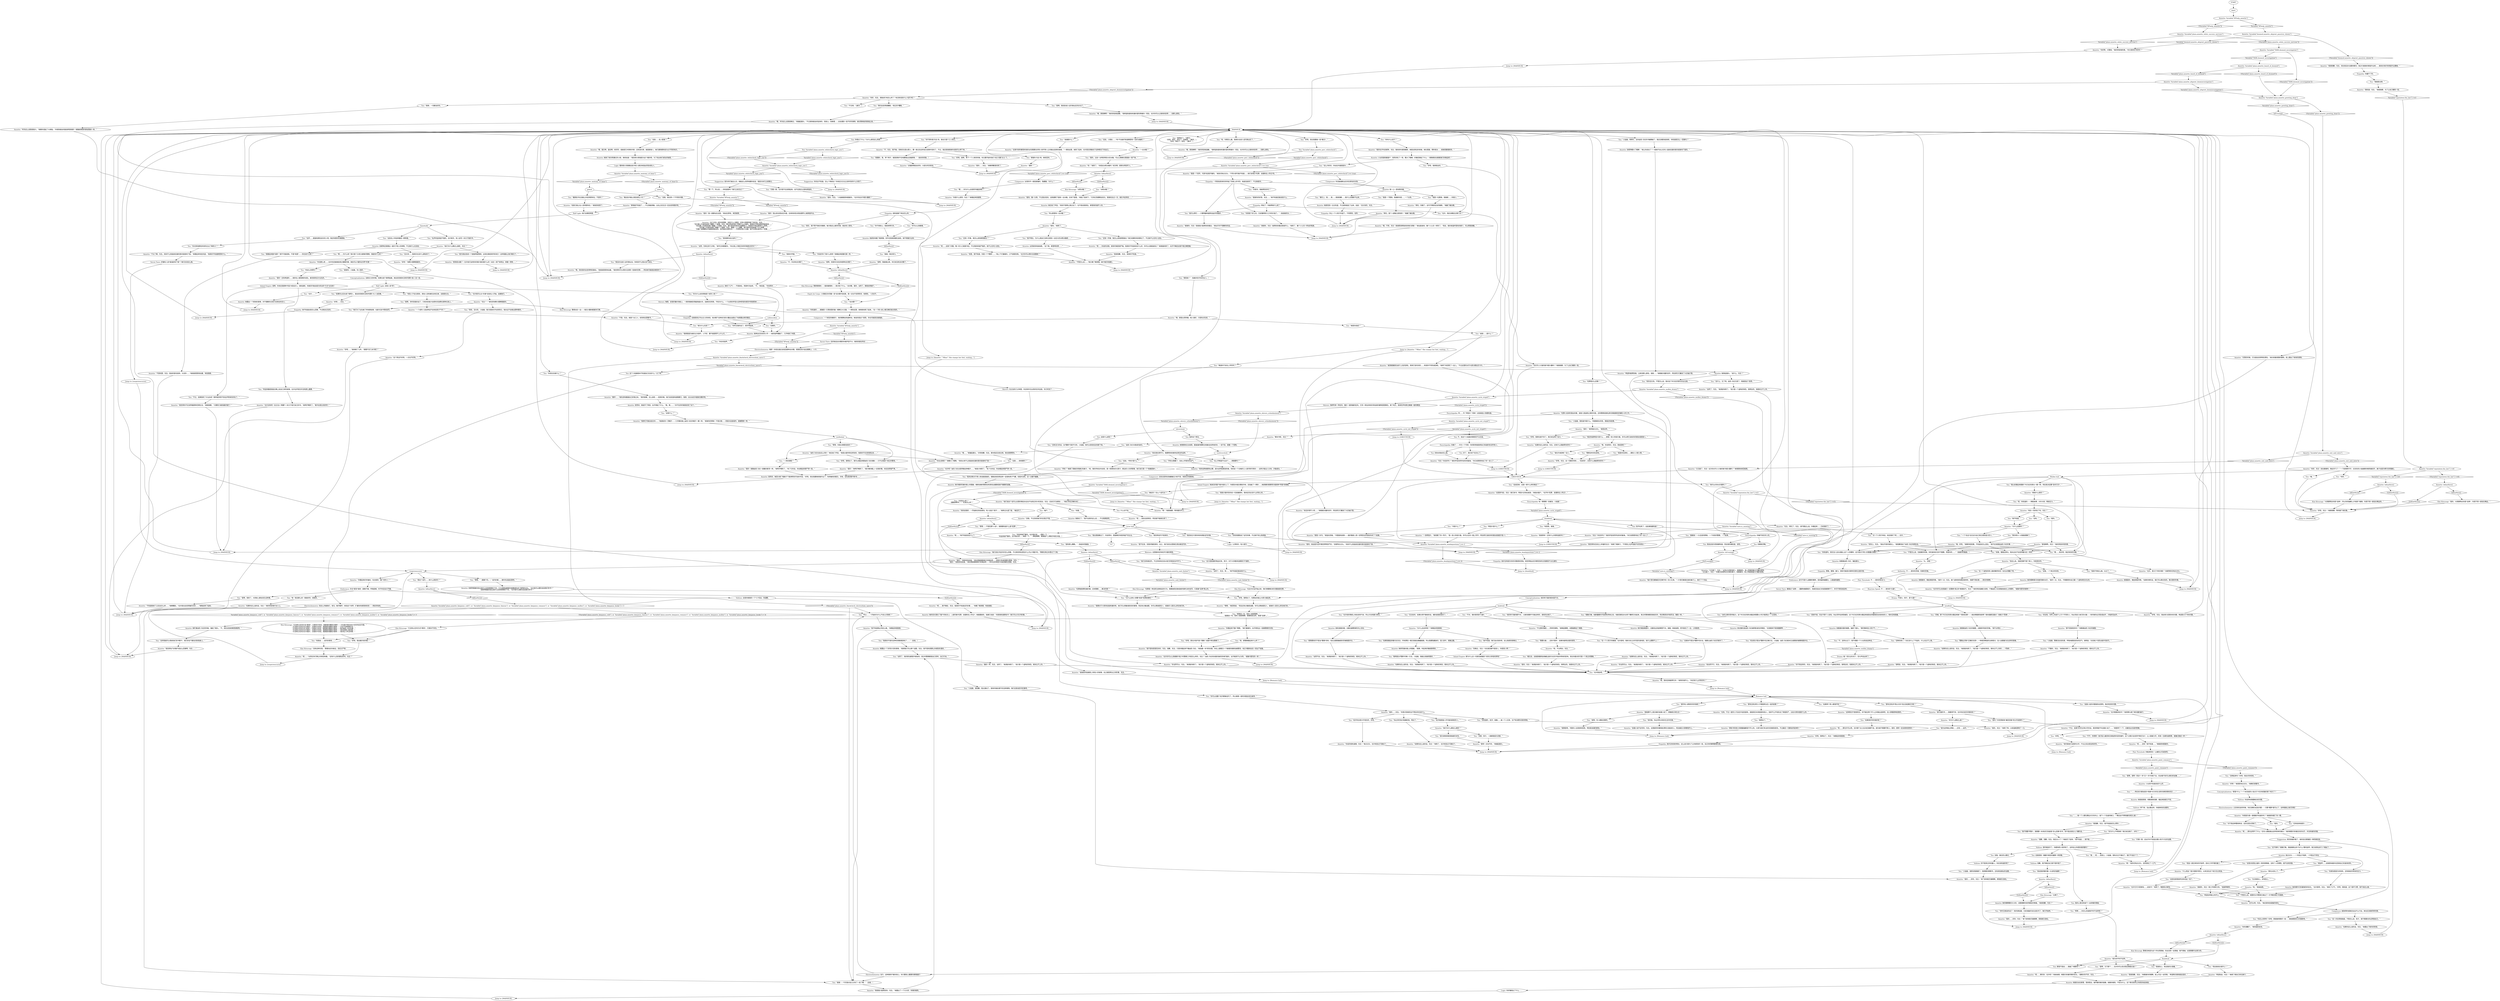# PLAZA / ANNETTE
# Daughter of the book shop clerk is standing outside with a small book stand in order to make the shop more inviting. You chat her up.
# ==================================================
digraph G {
	  0 [label="START"];
	  1 [label="input"];
	  2 [label="Annette: “我很抱歉，先生，我真的不知道。”"];
	  3 [label="Kim Kitsuragi: “冰熊冰箱？”"];
	  4 [label="You: “你为什么不帮我呢？我已经没救了，对吗？”"];
	  5 [label="Annette: “犯罪小说讲的是凶杀案，或者入室盗窃之类的内容。还有警察或者私家侦探破案和抓捕犯人的工作。”"];
	  6 [label="Annette: “妈妈说很好。一开始她也有些害怕，有人说这个房子……”她转过头望了望。“被诅咒了。”"];
	  7 [label="You: “被诅咒？怎么个诅咒法？”"];
	  8 [label="You: “破产。”"];
	  9 [label="Jump to: [MAINHUB]"];
	  10 [label="You: “这些……名人是谁？”"];
	  11 [label="You: “这些名人听起来像是一群笨蛋。”"];
	  12 [label="You: “我是一个警探。我推断你是……一个女孩。”"];
	  13 [label="Annette: “不是哈里，先生。我说的是毛很多。头发多……”她摇摇晃晃地站着，有些困惑。"];
	  14 [label="Endurance: 这可不是什么健康的模样。肌肉越来越健壮，心脏越来越弱。"];
	  15 [label="Conceptualization: 他的样子画的根本就不对。"];
	  16 [label="Annette: 她检查着封面，试着估量警探的内心活动。"];
	  17 [label="Annette: “如果你这么说的话，先生。”她调皮地笑了。“他只是一个虚构的角色，根本比不上你。”"];
	  18 [label="Annette: “当然。你来过好几次呢。”她专注地看着你。“你比我上次看见你的时候绝对好多了！”"];
	  19 [label="Annette: 她看着你，眼底满是同情。“如果你想的话，我们可以聊点别的。聊点更好的事。”"];
	  20 [label="Annette: “我觉得名气好像不是这么回事啊，先生……”"];
	  21 [label="You: 别开玩笑了，这些事我都知道！"];
	  22 [label="You: “那这个诅咒……有什么表现吗？”"];
	  23 [label="Annette: “呃……我不确定，先生。我真的不知道诅咒的事……”她看了看周围，有些困惑。"];
	  24 [label="You: “嗯嗯。”（摸摸下巴。）“诅咒的事……暂时先说道这里吧。”"];
	  25 [label="Kim Kitsuragi: “在这次对话开始之前，我们想要解决的问题就是犯罪。”"];
	  26 [label="Drama: 不是头，孩子，是*头脑*！"];
	  27 [label="You: “坚韧不拔。完全不顾个人安危。你必须学会承受痛苦。这个叫马伦的家伙看起来就是会哭着跑回去找妈妈的人。根本没有胆量。”"];
	  28 [label="nohub"];
	  29 [label="Annette: “又见面了，先生！这次你对令人兴奋的新书感兴趣吗？”她慢慢地来回摇晃。"];
	  30 [label="You: 别告诉我该怎么做。"];
	  31 [label="Jump to: [GREETHUB]"];
	  32 [label="Annette: “哦，那很棒啊！”她的笑容很温暖。“我希望前面有刺激的冒险等着你！而且，也许你可以让我妈妈变得……没那么害怕。”"];
	  33 [label="Annette: “天黑的时候，灯光就会变得特别漂亮。”她扫视着周围的建筑，脸上露出了愉快的表情。"];
	  34 [label="Inland Empire: 那为什么这一切感觉就像是个悲伤又奇怪的梦境？"];
	  35 [label="You: “你妈妈跟我说了诅咒的事，不过她不肯让我调查。”"];
	  36 [label="Annette: “呃……”她不知道该说什么了。"];
	  37 [label="Annette: Variable[\"XP.help_annette\"]"];
	  38 [label="Variable[\"XP.help_annette\"]", shape=diamond];
	  39 [label="!(Variable[\"XP.help_annette\"])", shape=diamond];
	  40 [label="Annette: “什么老鼠？我只是看书而已。从来没在这个地方见过老鼠。”"];
	  41 [label="You: “听起来像是很适合晚上给自己讲的故事。也许名声其实并没有那么重要。”"];
	  42 [label="Annette: “不，先生，我不能。克制实在是太累人。要一直记住这样说已经够辛苦的了。不过，我还是很感谢你说我可以停下来。”"];
	  43 [label="Annette: “这幅表情挺友好的，大部分时间来说。”"];
	  44 [label="Annette: “那是什么意思？”"];
	  45 [label="You: “看看我！一头丑恶的野兽，一个失败的警察。一个耻辱。”"];
	  46 [label="Annette: “一张明信片，”她观察了你一阵子。“是一张小的纸片画。你可以在另一面上写字，然后把它送给你的朋友或者是*爱人*。”"];
	  47 [label="dumbhub"];
	  48 [label="Annette: “浪漫小说不会写的，先生。这里面写的都是些漂亮又善良的人，而且最后大家都很开心。”"];
	  49 [label="Jump to: [MAINHUB]"];
	  50 [label="You: “名声……就留给那些自负的人吧。我还有更好的事要做。”"];
	  51 [label="You: “也许……？”"];
	  52 [label="Annette: 她的目光落在了窗户的标志上，上面写着*犯罪，浪漫和名人传记*。她面露喜色，指着它说道：“但是我知道那些书！我们可以讨论书的事。”"];
	  53 [label="You: “好吧。我会展示给你看！”"];
	  54 [label="Annette: “抱歉，抱歉，先生。我还太小了？”她结巴了起来。“我不知道……我不能……”"];
	  55 [label="You: “他们为了出名做了所有那些事，也就*应该*得到惩罚。”"];
	  56 [label="You: “没事的。”"];
	  57 [label="You: “你听见我的话了。把手举起来。”"];
	  58 [label="Annette: “你知道的……就像是一只黑夜里的猫！眼睛又大又圆。”一想到这里，她咯咯地笑了起来。“在一个男人脸上看见确实挺古怪的。”"];
	  59 [label="Electrochemistry: 哦耶！你现在就应该找回那种派对眼。把那些亮片贴在眼睛上，小子。"];
	  60 [label="You: “需要头脑……还有*思想*，如果你能明白我的意思。”"];
	  61 [label="Encyclopedia: 哇！喂喂喂！别着急，小姑娘！"];
	  62 [label="Annette: “嗯嗯，”她回答道，“而且还有点像是谜题。你可以猜谁是犯人，或者好人是怎么抓住他们的。”"];
	  63 [label="You: “……每一个人都在撕扯对方的内心，留下一个空虚的缺口，一颗还会不停刺痛的真空心脏！”"];
	  64 [label="You: “是啊，我老了。大家身上都会发生这种事。”"];
	  65 [label="Kim Kitsuragi: “是的，大家都明白你是*法律*。你真不用一直挂在嘴边。”"];
	  66 [label="You: 我说这些东西我都知道，而且我的确知道，该死。"];
	  67 [label="Jump to: [MAINHUB]"];
	  68 [label="Savoir Faire: 还好她说派对眼的时候声音不大，她妈妈就在附近……"];
	  69 [label="Annette: “我不是有意冒犯你的，先生。抱歉，先生。只是你看起来不像迪克·马伦。”她指着一本书的封面，你在上面看见一个魁梧的维斯珀裔警官。他正冷酷地站在一具女尸前面。"];
	  70 [label="You: 什么也不说。"];
	  71 [label="You: “好吧，现在我要做一些*推论*。”"];
	  72 [label="You: Variable[\"plaza.annette_perc_whitecheck\"]"];
	  73 [label="Variable[\"plaza.annette_perc_whitecheck\"]", shape=diamond];
	  74 [label="!(Variable[\"plaza.annette_perc_whitecheck\"])", shape=diamond];
	  75 [label="You: “有意思。谢谢。”"];
	  76 [label="Annette: “感谢你的好意，先生……”她不知道还能说些什么。"];
	  77 [label="Inland Empire: 是啊，你肯定是那种*死后*成名的人。谁知道呢，你甚至可能会因为死去的*方式*出名呢！"];
	  78 [label="Annette: “那很棒啊，先生！”她的笑容非常热情。"];
	  79 [label="Annette: “为什么会这样呢？”她看起来很困惑。"];
	  80 [label="Annette: “或者是穷姑娘爱上有钱人的故事。总之就是男女之间的事，先生。”"];
	  81 [label="Annette: “哦，那是比莉阿姨。她人很好，只是有点忧虑。”"];
	  82 [label="You: “你必须花钱才能赚到钱，明白了。”"];
	  83 [label="Annette: “好吧，我明白了，先生！”她看起来很困惑。"];
	  84 [label="Kim Kitsuragi: “它没有以任何方式*表现*。它根本不存在。”"];
	  85 [label="You: “小姑娘，请原谅我跑题了。我想跟你聊聊书，还有其他类似的话题。”"];
	  86 [label="Jump to: [MAINHUB]"];
	  87 [label="Annette: 她伸出红彤彤的小手——她的指甲磨破了，几乎啃到了肉里。"];
	  88 [label="Suggestion: 其实她被折服了，她的反应更像是一种防御反射。"];
	  89 [label="Annette: “是啊，但是你已经没有那种派对眼了。”"];
	  90 [label="You: “还不够吗？我敢打赌，我能推断出你*为什么*要咬指甲。我已经想出好几个理由了。”"];
	  91 [label="Annette: 她点点头——一半是出于挑衅，一半是出于热忱。"];
	  92 [label="Annette: “是的，先生。”小姑娘疑惑地看着你。“也许你会对书感兴趣呢？”"];
	  93 [label="Annette: 她露出一个非常关切的表情。“我想我们可以换个话题，先生。我不是有意要让你感到失落的。”"];
	  94 [label="Annette: “是啊，我能看出来。你已经没有派对眼了。”"];
	  95 [label="You: “我可以帮忙——只要残暴地废除自由市场就好。”"];
	  96 [label="You: “灵活性。世界上有成千上万个不同的人，你必须进入他们的大脑——有时候你必须变成凶手，才能抓住凶手。”"];
	  97 [label="Annette: “别这么说。他甚至都不是个真人。你是真实的。”"];
	  98 [label="Annette: IsKimHere()"];
	  99 [label="IsKimHere()", shape=diamond];
	  100 [label="!(IsKimHere())", shape=diamond];
	  101 [label="You: “我喜欢玩游戏……跟别人斗智斗勇。”"];
	  102 [label="You: “好吧，我明白了。我可以看起来跟迪克·马伦很像——只不过我是个真正的警官。”"];
	  103 [label="Jump to: [MAINHUB]"];
	  104 [label="Annette: Variable[\"plaza.annette_heard_of_doomed\"]"];
	  105 [label="Variable[\"plaza.annette_heard_of_doomed\"]", shape=diamond];
	  106 [label="!(Variable[\"plaza.annette_heard_of_doomed\"])", shape=diamond];
	  107 [label="Annette: “这是家书店，先生！我们卖书、明信片还有些桌游。”她指向窗户。“名字叫*犯罪、浪漫和名人传记*。”"];
	  108 [label="Annette: “我的名字叫安妮特，先生。我妈妈叫普莱桑斯，她是这家店的老板。她在里面，照料柜台……或者是整理库存。”"];
	  109 [label="You: “那有没有讲穷小子跟富家女在一起的故事？”"];
	  110 [label="You: “难道你不该去上学的吗？”"];
	  111 [label="Annette: “是的……先生。”你意识到她完全不明白你在说什么。"];
	  112 [label="You: “看那些书也没能让你变得更有名，不是吗？”"];
	  113 [label="Jump to: [Annette: \"\"Mhm!\" She stamps her feet, waiting...\"]"];
	  114 [label="Annette: “你没那么老……也许你还能做些真正重要的事。某些可以*震惊全世界*的事！”"];
	  115 [label="Empathy: 她并没有因为你的问题感到苦恼。她觉得指出任何察觉到的古怪都是不太礼貌的。"];
	  116 [label="You: “那是谁？”（指着浏览书本的女人。）"];
	  117 [label="You: “咳！我没那么老！我挺好的，谢谢你。”"];
	  118 [label="You: “听起来挺严重的。也许我应该……调查一下。”\n“听起来挺严重的。也许我应该……调查一下。”（眯起眼睛，看着窗户上嘎吱作响的木板。）"];
	  119 [label="Annette: Variable[\"plaza.annette_greeting_done\"]"];
	  120 [label="Variable[\"plaza.annette_greeting_done\"]", shape=diamond];
	  121 [label="!(Variable[\"plaza.annette_greeting_done\"])", shape=diamond];
	  122 [label="Jump to: [suspiciouscurse]"];
	  123 [label="Annette: 小女孩不知道该说什么好。"];
	  124 [label="You: “我……呃……别担心，小姑娘。我有点过于激动了。我们不说这个了。”"];
	  125 [label="You: 我的心里没有留下一丝骄傲的情绪。"];
	  126 [label="Annette: “这个笑话不好笑，一点也不好笑。”"];
	  127 [label="Annette: “呃……弗利多，也许吧？”她耸耸肩，眼里闪烁着同情的目光。“酒精对你不好，先生。”"];
	  128 [label="You: 这个小姑娘根本不知道自己在说什么！忘了吧。"];
	  129 [label="You: “所以……一开始你为什么不说认识我呢？”"];
	  130 [label="Annette: 她看着你，眼底满是同情。“振作一点，先生。做个虚构角色要容易得多，他都不用处理……真实的事情。”"];
	  131 [label="Annette: 她感觉到一点点失望，不过很快就走了出来，说道：“没关系的，先生。”"];
	  132 [label="nokimnokim"];
	  133 [label="Kim Kitsuragi: 警督没有因为这个评论而畏缩，完全没有一丝畏缩。毫不畏缩，这是需要付出努力的。"];
	  134 [label="Annette: IsKimHere()"];
	  135 [label="IsKimHere()", shape=diamond];
	  136 [label="!(IsKimHere())", shape=diamond];
	  137 [label="You: “这只是普通的物品买卖，孩子。对于大多数来说都是行不通的。”"];
	  138 [label="Kim Kitsuragi: “犯罪是一种违背法律规定的行为，需要接受民事或者刑事判决的惩罚。它是被*法律*禁止的。”"];
	  139 [label="You: “不管怎么说，在破案的时候，你的身体状况并不重要。而是你的……”（指着你的脑袋。）"];
	  140 [label="You: “没种的男人！马伦没什么了不起的，什么也比不上我。”"];
	  141 [label="Annette: “那方面的书……我看得不多。也许你应该问问我妈妈？”"];
	  142 [label="Half Light: 这些人该*死*。"];
	  143 [label="Annette: “我很抱歉，先生，现在我没办法跟你聊天。我正忙着我的家庭作业呢……我现在有好多家庭作业要做。”"];
	  144 [label="mullenhat"];
	  145 [label="Savoir Faire: 好像有人说*偷溜进地下室*？我们应该这么做。"];
	  146 [label="Conceptualization: *那是*什么？一个未完成的小说点子卡在你前脑的某个地方了？"];
	  147 [label="Electrochemistry: 之后有机会的时候，你应该解决这些问题——只要*喝醉*就可以了。这样就能让他们好看！"];
	  148 [label="Composure: 你没能推断出任何实质性的东西。"];
	  149 [label="Annette: “现在我在家学习。我要帮妈妈维持这家店的运转。”"];
	  150 [label="Annette: “是不应该，但是好像是真的。总之，他们说在这里做生意会被诅咒的。”"];
	  151 [label="Annette: “那也太恶心了。”"];
	  152 [label="Annette: “但是它能让名人变得更有名！”她愉快地笑了。"];
	  153 [label="Annette: “是的！还有希望的……很多名人都是晚年成名，甚至是死后才出名的。”"];
	  154 [label="You: “谢谢你，小姑娘。你人很好。”"];
	  155 [label="Jump to: [MAINHUB]"];
	  156 [label="You: “我得走了。”[离开]\n“好吧，再见。回见了，安妮特。”[离开。]\n“好的，明白了。回见。”[离开。]"];
	  157 [label="Jump to: [MAINHUB]"];
	  158 [label="You: “你真是个好士兵，已经懂得努力工作的价值了。”（拍拍她的头。）"];
	  159 [label="You: “生活很恶心。非常恶心。”"];
	  160 [label="Annette: “这种情况不是很常见。你不能在两个坏人之间做出选择吧，没人想看那种故事的。”"];
	  161 [label="Annette: “那真是太酷了！也许他们会用你的相片做封面什么的！站在一具尸体旁边，拿着一把枪……”"];
	  162 [label="You: “不过，如果我死了才出名呢？那样就享受不到名声带来的好处了。”"];
	  163 [label="Annette: “你说的很有道理，先生！”她点点头，也许有些过于激动了。"];
	  164 [label="Annette: “如果你这么说的话，先生！”她的笑容很打动人心。"];
	  165 [label="Annette: IsKimHere()"];
	  166 [label="IsKimHere()", shape=diamond];
	  167 [label="!(IsKimHere())", shape=diamond];
	  168 [label="mindhub"];
	  169 [label="Volition: 抱歉，我不确定自己是不是听错了……"];
	  170 [label="Annette: “是的……好的，先生！”她飞快地眨巴着眼睛，即困惑又放松。"];
	  171 [label="You: “还有些其他提示……”"];
	  172 [label="Annette: “希望如此，先生！”她揉了揉自己的红鼻子。"];
	  173 [label="Jump to: [MAINHUB]"];
	  174 [label="Annette: “呃，不太明白，先生。”"];
	  175 [label="You: “看见没，这就是看那些胡编乱造的马伦的书给你带来的影响。现在你面对的可是一个真正的警察。”"];
	  176 [label="Annette: “是的，先生！”她调皮地笑了。“他只是一个虚构的角色，我明白的。他根本比不上你。”"];
	  177 [label="Drama: 嘘！您忘记托词了。您大声说出来了。"];
	  178 [label="Annette: Variable[\"plaza.annette_whitecheck_logic_you\"]"];
	  179 [label="Variable[\"plaza.annette_whitecheck_logic_you\"]", shape=diamond];
	  180 [label="!(Variable[\"plaza.annette_whitecheck_logic_you\"])", shape=diamond];
	  181 [label="Annette: “我很抱歉，先生。”她看着你的眼睛，脸上闪过一丝同情。“希望情况很快就会变好。”"];
	  182 [label="Annette: “你好啊，大警探。”她的笑容很热情。“你又是来买书的吗？”"];
	  183 [label="Jump to: [GREETHUB]"];
	  184 [label="You: 好了，我已经下定决心了。"];
	  185 [label="Annette: “每片雪花都像是天空赐予的一份小礼物。”一片雪花飘落在她的鼻子上，她打了个冷战。"];
	  186 [label="You: “我想，一切都会好的。”"];
	  187 [label="Jump to: [MAINHUB]"];
	  188 [label="Annette: “我想它可能会适合你……”她递给你一顶帽子——几乎跟封面上迪克·马伦的帽子一模一样。“感谢你的帮助！不是对我——而是对这座城市。就像警探一样。”"];
	  189 [label="You: “还有一件事。我怎么进到那里面去？我已经跟你妈妈聊过了，不过她不让任何人进去。”"];
	  190 [label="Annette: “有时候他们会暂时分手，不过之后总是会和好的。”"];
	  191 [label="Annette: IsKimHere()"];
	  192 [label="IsKimHere()", shape=diamond];
	  193 [label="!(IsKimHere())", shape=diamond];
	  194 [label="Half Light: 他们全都是笨蛋。"];
	  195 [label="Annette: Variable[\"doomed.annette_altgreet_passives_shown\"]"];
	  196 [label="Variable[\"doomed.annette_altgreet_passives_shown\"]", shape=diamond];
	  197 [label="!(Variable[\"doomed.annette_altgreet_passives_shown\"])", shape=diamond];
	  198 [label="Annette: “好吧……先生。”"];
	  199 [label="You: “生意怎么样？”\n（摆脱掉寒冷。）“生意怎么样？”"];
	  200 [label="You: “老鼠一直在啃你的手指甲。恶劣工作环境的童工……”"];
	  201 [label="Annette: “我是一个信号，代表书店是开着的。”她急切地点点头。“不然大家可能不知道……他们会错过*犯罪、浪漫和名人传记*的。”"];
	  202 [label="Annette: “是的……先生。”她略带歉意的笑了。"];
	  203 [label="You: “如果真的写的很好呢？”"];
	  204 [label="You: “经济完全是关乎信任的，好吧。”"];
	  205 [label="Annette: “如果你这么说的话，先生！”她笑了，也许有些过于激动了。"];
	  206 [label="You: “贪婪，孩子。一直都是因为贪婪。”"];
	  207 [label="Empathy: 黑暗，傲慢，暴力。很有可能是对某种东西的过度补偿。"];
	  208 [label="Jump to: [MAINHUB]"];
	  209 [label="Annette: “不过那好像是……同样的事情。”她眯起眼睛，试图破解这个难题。"];
	  210 [label="Jump to: [Romance hub]"];
	  211 [label="Annette: 她摇摇晃晃，频繁更换双脚，看起来困惑又不安。"];
	  212 [label="Annette: Variable[\"plaza.annette_paint_romance\"]"];
	  213 [label="Variable[\"plaza.annette_paint_romance\"]", shape=diamond];
	  214 [label="!(Variable[\"plaza.annette_paint_romance\"])", shape=diamond];
	  215 [label="Jump to: [MAINHUB]"];
	  216 [label="You: “仔细一想，这似乎并不是适合跟小孩子讨论的话题。”"];
	  217 [label="Annette: 她紧张地看了看周围。双手还是紧紧握在身前。她不想展示出来。"];
	  218 [label="You: “你这么觉得吗？好吧，那就做得更好一些——做些跟我有关的推断吧。”"];
	  219 [label="Annette: “因为你平时不这样。”"];
	  220 [label="You: “我有跟你说过话吗？”"];
	  221 [label="Annette: “当然不会，先生。”她调皮地笑了。“他只是一个虚构的角色，根本比不上你。”"];
	  222 [label="You: “警察必须有*正确的东西*。一种根深蒂固的法律意识。没人会跟着马伦这样的弱者。”"];
	  223 [label="You: “事实上，我……我……我很抱歉……我什么也推断不出来。”"];
	  224 [label="Kim Kitsuragi: 警督慢慢地——极其缓慢地——意识到了什么。“派对眼。是的，当然了。那就说得通了。”"];
	  225 [label="You: “我很伤心，而且我的头很痛。”"];
	  226 [label="You: “没什么，忘了吧。迪克·马伦烂透了，我就是这个意思。”"];
	  227 [label="Jump to: [Annette: \"\"Mhm!\" She stamps her feet, waiting...\"]"];
	  228 [label="Annette: “嗯！”她跺跺脚，等待着你开口。"];
	  229 [label="Annette: “当然了，先生。呃……”她不知道还能说些什么。"];
	  230 [label="Annette: “那我就不知道了……不过我能想象，出名之后生活一定会变得更好吧。”"];
	  231 [label="Annette: “嗯。妈妈真的会变得特别激动。”她摇摇晃晃地站着。“我觉得你可以想办法消除一些她的恐惧……然后她可能就会相信你了。”"];
	  232 [label="Jump to: [MAINHUB]"];
	  233 [label="Annette: “呃……这是个问题。唯一的入口就是书店，不过我妈妈挺严格的，她不让任何人进去。”"];
	  234 [label="Annette: “一台冰箱？”"];
	  235 [label="Jump to: [MAINHUB]"];
	  236 [label="Annette: “我很高兴能帮到你，先生。”她露出了一个大大的、热情的微笑。"];
	  237 [label="Annette: Variable[\"XP.help_annette\"]"];
	  238 [label="Variable[\"XP.help_annette\"]", shape=diamond];
	  239 [label="!(Variable[\"XP.help_annette\"])", shape=diamond];
	  240 [label="You: “他的样子画的都不对。人类的肩膀不可能这样的，透视完全错了。”"];
	  241 [label="Annette: “没错。不过目前我们的生意还不错。”"];
	  242 [label="Logic: 看来绝大多数看这些书的人都没有因此而变成名人。"];
	  243 [label="You: “你不用叫我‘先生’的。我也只是个工人而已。”"];
	  244 [label="Annette: “也许它们只是害怕……这些书！”她笑了，略微有点紧张。"];
	  245 [label="You: “你为什么会觉得我是个成年人呢？”"];
	  246 [label="Annette: 她露出一个探询的表情，并不理解你古怪行动背后的含义。"];
	  247 [label="Jump to: [dumbhub]"];
	  248 [label="noshivershub"];
	  249 [label="Annette: “呃……”女孩在你们俩之间来回地看。“还有什么别的要谈的吗，先生？”"];
	  250 [label="Annette: “你是什么意思，先生？”她看起来很谨慎。"];
	  251 [label="You: “你在咬指甲。”"];
	  252 [label="Electrochemistry: 别这么吊着我们，老兄。敞开胸怀，体验这个世界，扩展你的感悟和知觉——用安非他命。"];
	  253 [label="Annette: “不像你，先生。”她调皮地笑了。“他只是一个虚构的角色，根本比不上你。”"];
	  254 [label="Annette: 她的眼睛里闪烁着同情的光芒。“振作一点，先生。不需要把你自己跟一个虚构角色对比的。”"];
	  255 [label="You: “其实，我宁愿不做任何推断。每次我这么做的时候，就会有人受伤。”"];
	  256 [label="Annette: “学校？”她揉了揉被冻得通红的鼻子。“呃，我的学校在布吉街，是一栋黄色的大房子。那边的人负责管理。他们说它是一个*慈善团体*。”"];
	  257 [label="You: “他们没有被诅咒。不过你妈妈应该从他们的错误当中学习。”"];
	  258 [label="Annette: IsKimHere()"];
	  259 [label="IsKimHere()", shape=diamond];
	  260 [label="!(IsKimHere())", shape=diamond];
	  261 [label="Annette: “犯罪就是罪犯做的事。还有警察……解决的事？”"];
	  262 [label="You: “灵魂。那个叫马伦的家伙看起来像个*提线玩偶*——谁会尊重那张脸啊？根本画都没画对！他缺少*灵魂*。”"];
	  263 [label="Annette: “是的！就像迪克·马伦一直戴的那顶一样。”她咧开嘴笑了。“有了它的话，你会看起来更严肃一些。”"];
	  264 [label="Annette: “是的！”她咧开嘴笑了。“我打赌你戴上一定很好看。肯定显得很严肃。”"];
	  265 [label="Jump to: [MAINHUB]"];
	  266 [label="Composure: 一个疯狂的瘾君子，他的眼睛会快速转动。她说的是这个意思。你也可能是在做鬼脸。"];
	  267 [label="Empathy: 你赢不了的。"];
	  268 [label="You: “你叫什么名字？”"];
	  269 [label="MAINHUB"];
	  270 [label="You: “犯罪是怎么回事？！”"];
	  271 [label="You: “如果你以后长成个聪明人，就会发现根本没有所谓的‘大人’这回事。”"];
	  272 [label="Annette: “他们为什么要这么做呢，先生？”"];
	  273 [label="You: “好吧，是啊，等下一个人来的时候，你又要开始叫他们‘先生’或者‘女士’了。”"];
	  274 [label="Annette: “不管怎么说……”她又看了看周围，鼻子被冻地通红。"];
	  275 [label="Annette: “呃……那也许可以吧。也许那个女士会决定谁都不选，因为她不需要坏男人。是的，那样一定会很有意思的！”"];
	  276 [label="Annette: Variable[\"plaza.annette_exit_mid_intro\"]"];
	  277 [label="Variable[\"plaza.annette_exit_mid_intro\"]", shape=diamond];
	  278 [label="!(Variable[\"plaza.annette_exit_mid_intro\"])", shape=diamond];
	  279 [label="Annette: “很明显，先生。”她调皮地笑了。“他只是一个虚构的角色，根本比不上你。”"];
	  280 [label="Annette: “呃……没有？我不知道……”她疑惑地看着你。"];
	  281 [label="Annette: “嗯！”她热切地点点头，显然是松了一口气。"];
	  282 [label="You: 这就是我！像塞尔维亚的雄狮一样骄傲。"];
	  283 [label="Volition: 是时候放手了。你都快把小孩弄哭了。这样会让你感到很骄傲吗？"];
	  284 [label="Volition: 你不是真正的机器人，你应该知道的吧？"];
	  285 [label="Annette: “是的！我一直都站在这里。”她站在原地，来回摇晃。"];
	  286 [label="Annette: “他当然不行，先生。”她调皮地笑了。“他只是一个虚构的角色，根本比不上你。”"];
	  287 [label="Annette: “像你一样，先生，当然了。”她调皮地笑了。“他只是一个虚构的角色，根本比不上你。”"];
	  288 [label="Rhetoric: 这里面肯定有经济方面的原因。"];
	  289 [label="You: “不，这样太过了。我不想跟一个小女孩说这种话。”"];
	  290 [label="You: “好吧，我想我会的。”"];
	  291 [label="Annette: Variable[\"plaza.annette_shivers_schoolmemory\"]"];
	  292 [label="Variable[\"plaza.annette_shivers_schoolmemory\"]", shape=diamond];
	  293 [label="!(Variable[\"plaza.annette_shivers_schoolmemory\"])", shape=diamond];
	  294 [label="Annette: “是的！”她愉快地说道。“请去里面看看我们的商品吧——明信片和桌游都在里面，先生。”\n“是的！”她愉快地说道。“请去里面看看我们的商品吧——你问过的明信片和桌游都在里面，先生。”"];
	  295 [label="Annette: 安妮特看着你刮过胡子之后刺楞楞的下巴。它与周围油腻腻的络腮胡形成了鲜明的对比。“也许我可以跟你说说我们的书？”\n安妮特看着你刮过胡子之后刺楞楞的下巴。“也许我可以跟你说说我们的书？”"];
	  296 [label="Jump to: [suspiciouscurse]"];
	  297 [label="You: “我可以问你点问题吗？”"];
	  298 [label="GREETHUB"];
	  299 [label="Annette: “先生？你还好吗？”她的声音突然传进你的脑海。“你已经默默地站了好一会儿了……”"];
	  300 [label="Annette: Variable[\"XP.help_annette\"]"];
	  301 [label="Variable[\"XP.help_annette\"]", shape=diamond];
	  302 [label="!(Variable[\"XP.help_annette\"])", shape=diamond];
	  303 [label="Annette: “是的，她会因为这件事变得特别严厉。”安妮特点点头。“妈妈不让我溜进后面的房间或者地下室。”"];
	  304 [label="You: “嗨。”"];
	  305 [label="Annette: “这类书讲的都是有钱的女性需要在好男人和坏男人之间做出选择的故事。”一想到这里，她笑了起来，也许是在想象处于这种情况下的自己。"];
	  306 [label="You: “有些人不会注意到，其他人没有被恰当地忘掉。这就是生活。”"];
	  307 [label="You: “你很冷。我能帮到你吗？”"];
	  308 [label="Annette: “谢谢你，先生！我工作很努力的。”她面带微笑。"];
	  309 [label="Annette: “我知道，先生。”她跺跺脚，为了让自己暖和一些。"];
	  310 [label="You: “如果两个男人都很坏呢？”"];
	  311 [label="You: “你知道的，经济，就像……每一个人买卖、生产和消费东西的网络。”"];
	  312 [label="Annette: “我想是因为她的丈夫很坏。人不好，要不就是帮不上什么忙。”"];
	  313 [label="Annette: “别伤心，先生。”她似乎真的很担心。“很抱歉我说了迪克·马伦的那些话。”"];
	  314 [label="Annette: “那就算不上是合格的浪漫小说了。更像是日常生活！”"];
	  315 [label="You: 这是什么感觉？"];
	  316 [label="Jump to: [Romance hub]"];
	  317 [label="Annette: “好吧！”她睁大眼睛看着你。"];
	  318 [label="Jump to: [MAINHUB]"];
	  319 [label="Annette: 她看着封面的插图，皱紧了眉头。“那好像有些小孩子气……”"];
	  320 [label="Annette: “也许你可以给我展示一些警察*真正的*推理技巧，先生？”她的笑容温暖又安慰，不像迪克·马伦那副高高在上的模样。“就像书里写的那样！”"];
	  321 [label="Annette: “头。没错！”"];
	  322 [label="You: “不不，你想想！他们陷入痛苦和互相指责的恶性循环。这个过程只会变得*特别冗长*，让人筋疲力尽，终其一生都伤痕累累，就像幻肢症一样！”"];
	  323 [label="Annette: “很抱歉，先生，我不知道该怎么帮你……”"];
	  324 [label="Jump to: [MAINHUB]"];
	  325 [label="Annette: “如果你这么说的话，先生。还有什么我能帮你的吗？”"];
	  326 [label="Annette: Variable[\"plaza.annette_white_success_nervous\"]"];
	  327 [label="Variable[\"plaza.annette_white_success_nervous\"]", shape=diamond];
	  328 [label="!(Variable[\"plaza.annette_white_success_nervous\"])", shape=diamond];
	  329 [label="You: “是啊，我找到进入诅咒商业区的办法了。”"];
	  330 [label="Annette: “哈！”她笑了。“你是说冰熊冰箱吗？老天啊，那家伙特别吓人。”"];
	  331 [label="Composure: 能取得的成就还远远不止于此。她也应该做同样的事。"];
	  332 [label="Annette: “不，你没有派对眼了。”"];
	  333 [label="Annette: Variable[\"plaza.annette_blackcheck_electrochem_narco\"]"];
	  334 [label="Variable[\"plaza.annette_blackcheck_electrochem_narco\"]", shape=diamond];
	  335 [label="!(Variable[\"plaza.annette_blackcheck_electrochem_narco\"])", shape=diamond];
	  336 [label="You: “那有没有讲*男女关系*完全没结果的书呢？”"];
	  337 [label="Romance hub"];
	  338 [label="You: “你可以说整个经济都被诅咒了，所以每隔一段时间就会发生崩溃。”"];
	  339 [label="Annette: “那是一本书。”她指向货摊。“书里面有故事——就好像某人用一封特别长的信给你讲了个故事。”"];
	  340 [label="You: “没关系……我其实也没什么要说的了。”"];
	  341 [label="Annette: “遵命！”"];
	  342 [label="You: “这栋危房里居然没有老鼠？怪了。”"];
	  343 [label="You: “名声听起来挺不错的。也许某天，有人会写一本关于我的书。”"];
	  344 [label="Jump to: [MAINHUB]"];
	  345 [label="You: “话说回来，这是一家什么样的商店？”"];
	  346 [label="You: “聪明是当*警察*的唯一方法，小姑娘。我能比他做得更好。”"];
	  347 [label="Annette: “好吧……”她咳嗽了几声。“那要不买几本书吧？”"];
	  348 [label="Annette: “还可以吧，先生。”她还是有些抵触的倾向。"];
	  349 [label="Annette: “那不是很危险吗？”她看着迪克·马伦的插图。"];
	  350 [label="Annette: “你当然可以，先生。”她调皮地笑了。“他只是一个虚构的角色，根本比不上你。”"];
	  351 [label="Annette: “如果你这么说的话，先生。”她调皮地笑了。“他只是一个虚构的角色，根本比不上你的……*灵魂*。”"];
	  352 [label="Empathy: 这就是真正专业主义的体现。他对眼下这种状况的兴趣远远超出了他表露出来的镇定。"];
	  353 [label="You: “和你没关系。不管怎么说，我对这个叫马伦的家伙完全无感。”"];
	  354 [label="You: “哇哦，看看这家伙。我永远也不会变得像马伦一样好。”"];
	  355 [label="Kim Kitsuragi: “大家都明白你是*法律*。所以你的胳膊上才有那个徽章。你真不用一直挂在嘴边的。”"];
	  356 [label="Annette: “好吧，先生。这一切都非常有……*启发性*。还有什么我能帮你的吗？”"];
	  357 [label="You: “迪克·马伦与错误的身份。”"];
	  358 [label="Annette: IsKimHere()"];
	  359 [label="IsKimHere()", shape=diamond];
	  360 [label="!(IsKimHere())", shape=diamond];
	  361 [label="You: “所以那里有一台冰箱？”"];
	  362 [label="Annette: “你看起来不像个警察。”她打量着你，似乎想找出一些像警察的东西。"];
	  363 [label="You: “好吧。”"];
	  364 [label="You: “等等，你是从哪里找到的？”"];
	  365 [label="Annette: 她仔细查看图片，试着找出到底哪里不对。接着，她耸耸肩，把书放在了一边，心有疑虑。"];
	  366 [label="Jump to: [Romance hub]"];
	  367 [label="Annette: “他们说这个诅咒让这里的商店永远也不会真正的兴旺发达，先生。还说它们全都会……”她在寻找正确的词汇……"];
	  368 [label="Annette: “哦，国王啊，皇后啊，老将军，或者是艺术家和作家，还有音乐家，就是那类人。他们通常都有些与众不同的地方。”"];
	  369 [label="Annette: “又见面了，先生！”女孩正在喝热果汁。她看着你，脸上带着害羞又打趣的表情。\n“又见面了，先生！”你看见安妮特正在喝热果汁。她看着你，脸上带着害羞又打趣的表情。"];
	  370 [label="You: “我懂你。我，举个例子，就是控制不住地要做出这幅表情。”（指向你的脸。）"];
	  371 [label="Annette: “哦。好吧。”她朝你眨眨眼，不知道该怎么回应。“我不应该提起迪克·马伦的事……”"];
	  372 [label="famehubb"];
	  373 [label="You: “也许，我应该跟店主聊几句？”"];
	  374 [label="Annette: “呃。”她耸耸肩。"];
	  375 [label="Annette: “不太了解，先生。妈妈不让我溜进后面的房间或者地下室。”她看起来有些失望。“我真的不知道那里有什么。”"];
	  376 [label="You: “因为这样能让网络……正常……运作。”"];
	  377 [label="Empathy: 她并没有真的明白，这么说只是为了让你感觉好一些。反正你的解释都是垃圾。"];
	  378 [label="You: “学校太愚蠢了。没去上学是你的运气。”"];
	  379 [label="Shivers: 在过去的几分钟里，你没有听见女孩的任何话语。你只听到了……"];
	  380 [label="Kim Kitsuragi: “它没有以任何方式*表现*。它根本不存在。我更喜欢像刚才那样——讨论是不是应该大冷天的站在外面。”\n“它没有以任何方式*表现*。它根本不存在。我更喜欢像刚才那样——讨论不同种类的书。”\n“它没有以任何方式*表现*。它根本不存在。我更喜欢像刚才那样——询问迪克·马伦的事。”\n“它没有以任何方式*表现*。它根本不存在。我更喜欢像刚才那样——询问浪漫小说的事。”\n“它没有以任何方式*表现*。它根本不存在。我更喜欢像刚才那样——询问名人传记的事。”"];
	  381 [label="You: “但是金……诅咒的表现……”"];
	  382 [label="Kim Kitsuragi: “没有这种东西。”警督站在你身边，坚定又严肃。"];
	  383 [label="Annette: “好呀！”她宽慰地点点头。“她确实很懂书。”"];
	  384 [label="Annette: “是的……好的，先生！”她飞快地眨巴着眼睛，即困惑又放松。"];
	  385 [label="You: “仔细一想，也许我不应该想起来。说不定我忘记是有原因的。”"];
	  386 [label="Electrochemistry: 宝贝，这种事用不着你担心。你只要担心重要的事情就好！"];
	  387 [label="You: “我真的不喜欢这种侦探推理游戏了……”（总结。）"];
	  388 [label="Annette: “拜托，别傻了。这可不算是恰当的推断。”她翻了翻白眼。"];
	  389 [label="You: “在一个小孩子的眼里，也许是吧。我和马伦之间可是天差地别。他什么都算不上！”"];
	  390 [label="Annette: “谢谢你，先生！我很高兴能帮妈妈看店。”她似乎并不理解你的话。"];
	  391 [label="suspiciouscurse"];
	  392 [label="You: “当机立断的思考能力。这个叫马伦的家伙看起来需要4小时才能想出一个主意来。”"];
	  393 [label="You: “是啊。是啊！而且*一年*又*一年*的拖下去，完全看不到可以解决的迹象……”"];
	  394 [label="Encyclopedia: 别傻了——作为一个专家，你的职责就是把自己知道的告诉所有人。"];
	  395 [label="Annette: “听你这么说我很高兴。”她朝你竖起了大拇指。“你很快就会彻底查明真相的！就像故事里的那些警探一样。”"];
	  396 [label="Annette: “但是，我不知道，你是一个*警察*……”她上下打量着你，口气很是钦佩。“也许你可以想办法说服她？”"];
	  397 [label="Annette: 她压低了声音。“妈妈不想再让我过去了。也不是说我想去。那里真的挺吓人的。”"];
	  398 [label="Annette: “是的。”她笑了。"];
	  399 [label="You: “是啊，穷人都挺无聊的。”"];
	  400 [label="You: “我表示怀疑。”"];
	  401 [label="Annette: “你好，先生！进去看看吧，商店开门了！”一个脸颊胖乎乎、红彤彤的小姑娘朝你微笑着招手。鼻子也因为寒冷冻得通红。"];
	  402 [label="You: “如果我看起来像马伦先生，所有罪犯一看见我就会撒腿就跑。所以我要隐藏身份，混入其中，收集证据。”"];
	  403 [label="You: “因为我会变成一个超级明星警探，出现在报纸和所有地方！这样就能让他们看见了。”"];
	  404 [label="Empathy: 一阵突如其来的风吹起了货架上的书页。她遮住脸笑了，不过她很冷。"];
	  405 [label="You: “书是什么？”"];
	  406 [label="You: “那所有人都很穷的时候呢？”"];
	  407 [label="Annette: “也许看看其他书？”她用拳头揉了揉冻僵的鼻子。"];
	  408 [label="Jump to: [MAINHUB]"];
	  409 [label="Annette: “他们为什么要这么做呢？”"];
	  410 [label="Endurance: 你也*感觉*很老：疲惫不堪，呼吸困难，时不时还会关节痛。"];
	  411 [label="Jump to: [MAINHUB]"];
	  412 [label="You: “是吗？你觉得她有*痛苦至极*的分手故事吗？”"];
	  413 [label="Annette: Variable[\"plaza.annette_kimjanus_cold\"]  or  Variable[\"plaza.annette_kimjanus_famous\"]  or  Variable[\"plaza.annette_kimjanus_romance\"]  or  Variable[\"plaza.annette_kimjanus_mullen\"]  or  Variable[\"plaza.annette_kimjanus_books\"] < 3"];
	  414 [label="Variable[\"plaza.annette_kimjanus_cold\"]  or  Variable[\"plaza.annette_kimjanus_famous\"]  or  Variable[\"plaza.annette_kimjanus_romance\"]  or  Variable[\"plaza.annette_kimjanus_mullen\"]  or  Variable[\"plaza.annette_kimjanus_books\"] < 3", shape=diamond];
	  415 [label="!(Variable[\"plaza.annette_kimjanus_cold\"]  or  Variable[\"plaza.annette_kimjanus_famous\"]  or  Variable[\"plaza.annette_kimjanus_romance\"]  or  Variable[\"plaza.annette_kimjanus_mullen\"]  or  Variable[\"plaza.annette_kimjanus_books\"] < 3)", shape=diamond];
	  416 [label="bodyhub"];
	  417 [label="Annette: 她试着检查迪克·马伦被阴影遮住的臀部。“在我看来不是很僵硬啊……”"];
	  418 [label="Jump to: [MAINHUB]"];
	  419 [label="You: “你可以让我看看。”"];
	  420 [label="Annette: “如果你这么说的话，先生。”她露出了胜利的笑容。"];
	  421 [label="You: “对于我这种警探来说，这实在是太简单了。”"];
	  422 [label="You: “不管怎么说，城里的头号警探又做出了一次*精彩绝伦*的推断。”"];
	  423 [label="Annette: 她盯着迪克·马伦的形象，皱起了眉头。“不，他在这些故事里很聪明。”"];
	  424 [label="Annette: 她看着迪克·马伦的插图，试着探寻他的灵魂。“我不太明白……”"];
	  425 [label="Suggestion: 因为你们彼此认识。她能这么坦然地跟你说话，是因为你们之前聊过。"];
	  426 [label="Annette: 她就在站在那里，晃来晃去，被早春的微风侵袭。她朝你微笑。不知为什么，这个情况突然让你感觉有些熟悉。"];
	  427 [label="Jump to: [Annette: \"\"Mhm!\" She stamps her feet, waiting...\"]"];
	  428 [label="Annette: 她叹了口气——不是放松，而是听天由命。“不。”她说道。“你说得对……”"];
	  429 [label="You: “很高兴能听到你说一切进展顺利。我肯定完全没什么好担心的。”"];
	  430 [label="You: “……然后双方都会因为*毁掉*对方的生活而充满怨恨和苦涩……”"];
	  431 [label="Jump to: [GREETHUB]"];
	  432 [label="Jump to: [MAINHUB]"];
	  433 [label="You: “情况会变得很糟糕，*真正的*糟糕。”"];
	  434 [label="Annette: “也许吧？迪克·马伦总是带着这种帽子……”她高兴地笑了。“有了它的话，你会看起来更严肃一些。”"];
	  435 [label="Annette: 突然间，她回头看了看鼻子下面潦草到可怕的字迹。“好吧。现在我要继续做作业了，免得被妈妈看见。天啦，这玩意真够*难*的……”"];
	  436 [label="Jump to: [MAINHUB]"];
	  437 [label="Annette: “希望你能帮到她。让她没那么害怕，或者……”她看着冻僵的双手，然后把它们藏进了大衣袖子里。"];
	  438 [label="You: “呃，那警察看起来什么样？”"];
	  439 [label="You: “我以前看起来跟那个叫马伦的家伙一模一样。然后我决定要*及时行乐*。”"];
	  440 [label="Annette: “现在一切好些了吗，先生？”"];
	  441 [label="You: “是的。”"];
	  442 [label="Annette: 她看着迪克·马伦，皱起眉头。"];
	  443 [label="Annette: “也有。不过一般穷小子会在中途变富有，或者其实本来就是有钱人，但却不公平地失去了家庭财产，比如大革命或者什么的。”"];
	  444 [label="You: “完蛋。”"];
	  445 [label="Annette: “为什么会那样？”"];
	  446 [label="Annette: 她一心一意地等待着。"];
	  447 [label="Annette: Variable[\"plaza.annette_perc_whitecheck\"] == true"];
	  448 [label="Variable[\"plaza.annette_perc_whitecheck\"] == true", shape=diamond];
	  449 [label="!(Variable[\"plaza.annette_perc_whitecheck\"] == true)", shape=diamond];
	  450 [label="Annette: 她挠了挠冻得通红的小脸，继续说道：“我觉得大家就是为这个看的吧。为了找出他们成名的秘密。”"];
	  451 [label="You: “她为什么忧虑？”"];
	  452 [label="You: “浪漫小说的问题就到这里吧。我还有别的问题。”"];
	  453 [label="Annette: “一个成年人说这种话不会有些孩子气吗？”"];
	  454 [label="You: “小姑娘，很抱歉，我太激动了。我有时候处理不好这种事情。我们还是说回书的事吧。”"];
	  455 [label="You: “是啊，关于那个……也许你可以告诉我去哪里买酒？”"];
	  456 [label="You: “谢谢——今天我对自己又有了一些了解。”（总结。）"];
	  457 [label="You: “我是一名警探。我推断……你很小。”"];
	  458 [label="You: “我真不想这么做。太过了。”"];
	  459 [label="You: “你不用担心。我是来帮忙的。”"];
	  460 [label="Annette: “是的！”她笑着点点头。“就是这样。”"];
	  461 [label="Annette: “数学……”她忧虑地看着自己的笔记本。“真的很难。怎么说呢——是真的难。他们说变富有就需要它。我想，总比站在外面挨冻要好吧。”"];
	  462 [label="Annette: “呃……你说的没错，她有时候是很严格。我真的不知道该说什么好。你可以试着溜进去？”她害羞地笑了，似乎不确定这是不是正确答案。"];
	  463 [label="You: “是的。比如一台特别特别大的冰箱，可以让警察在里面放一具尸体。”"];
	  464 [label="Empathy: 再说了，你能帮她什么呢？"];
	  465 [label="Volition: 你显然有需要解决的问题。"];
	  466 [label="You: “我不知道。”"];
	  467 [label="Annette: “不过，如果书中的主角分手的话，我觉得就不叫浪漫小说了……”她暂停了一下，试着找出合适的答案。"];
	  468 [label="Jump to: [MAINHUB]"];
	  469 [label="You: “嗯……为什么呢？我只是个又老又疲惫的警察。我能有什么用？”"];
	  470 [label="You: “呃，你知道的——挣脱束缚，大吵大闹，释放压力。”"];
	  471 [label="You: “你知道吗，其实没人会长成画上这个人的模样。这只是对于男人的愚蠢幻想罢了。”"];
	  472 [label="Annette: “妈妈说两者都有必要，因为这样能塑造性格。妈妈说一个合格的工人是尽职尽责的——这样才能出人头地，才能成功。”"];
	  473 [label="You: “去上学难道不比这个……更重要吗？”"];
	  474 [label="You: “经济就是富人尽可能地剥削穷人。”"];
	  475 [label="You: “你好。”"];
	  476 [label="Annette: 她慢慢地左右摇晃，圆溜溜的眼睛注视着站在原地的你，一言不发，就像一个怪物。"];
	  477 [label="You: “我不需要*帮助*，我需要一本讲述它到底是*怎么回事*的书，而不是这些乱七八糟的话。”"];
	  478 [label="You: 没错。激活否认模式。"];
	  479 [label="Annette: “不知道我老了之后会怎么样……”她嘟囔到。“也许我也会变得皱巴巴的……”她暗自笑了起来。"];
	  480 [label="You: “等一下。所以说……你知道我吗？我们之前见过？”"];
	  481 [label="Annette: “你当然可以，先生。”她调皮地笑了。“他只是一个虚构的角色，根本比不上你。”"];
	  482 [label="Jump to: [MAINHUB]"];
	  483 [label="You: “没错。一个真正的失败。”"];
	  484 [label="Encyclopedia: 啐……书？明信片？简单！这些就连小孩都知道。"];
	  485 [label="You: “谁在乎桌游呢？没人。”"];
	  486 [label="Annette: “哦，听你这么说我很难过。”她皱起眉头。“不过很快就会好起来的，别担心。故事里……总会遇到一些不好的事情，就在警探查清真相之前。”"];
	  487 [label="You: “小姑娘，帮帮忙。这本迪克·马伦的书被撕破了，我还没看到结局呢。你知道是怎么一回事吗？”"];
	  488 [label="Annette: 突然间，她绽开了笑容，似乎想起了什么。“哦，哦……！你不在的时候我发现了这个。”"];
	  489 [label="You: “一顶侦探帽？”"];
	  490 [label="You: “这是什么？”"];
	  491 [label="You: “我目前正代表你妈妈调查诅咒的事。”"];
	  492 [label="Annette: “迪克·马伦也会这么问的！”她压低了声音。“我是从窗帘背后弄到的。我真的不应该到那边去……”"];
	  493 [label="You: “顺便说一句，我本人就是警察。”\n“顺便说一句，我本人就是警察。就像我说过的，我是*法律*。”"];
	  494 [label="You: “好吧，那也许我不是个警察？或者不再当警察了。”"];
	  495 [label="Empathy: 她不知道这是怎么回事。不过她会记住的。"];
	  496 [label="You: “我觉得诅咒不是真的。”"];
	  497 [label="Annette: 她脸红了。“我不会真的这么说……不过我猜是吧。”"];
	  498 [label="Annette: “呃……钱会全部用完，然后就不能做生意了。”"];
	  499 [label="curse hub"];
	  500 [label="Annette: “也许，是关于书的问题？”安妮特热切地点点头。"];
	  501 [label="Annette: 安妮特还是摆出一副乐于助人的神情，不过她什么也没说。"];
	  502 [label="You: “没错，我在想一个不同的问题。”"];
	  503 [label="You: “你这么觉得吗？”"];
	  504 [label="You: “这是对经营之道的一种热情奉献。没有个人的牺牲，就不会有财富。”"];
	  505 [label="You: “那就叫‘先生’吧。继续坚持。”"];
	  506 [label="Annette: “我很荣幸！还有什么你想知道的吗？”"];
	  507 [label="Composure: 女孩的手一直是紧握的，隐藏着。为什么？"];
	  508 [label="Jump to: [MAINHUB]"];
	  509 [label="Annette: “谢谢你，先生！能帮妈妈看店我很开心。”她笑了，像个小士兵一样站的笔直。"];
	  510 [label="You: 抛弃这个想法。"];
	  511 [label="Annette: 她仔细研究着封面上的图画。维斯珀裔的警探没有表现出健康或者不健康的迹象。"];
	  512 [label="You: “感情愚钝可不是当*警察*的料。他无法跟我敏感的灵魂相提并论。”"];
	  513 [label="You: “你听见我说的话了！我充满自豪，已经准备好谈论这些书了。我们开始吧。”"];
	  514 [label="Annette: “先生？！”她吃惊地睁大眼睛看着你。"];
	  515 [label="You: “喂……你为什么总是把手缩起来呢？”"];
	  516 [label="Empathy: 她知道接下来会怎么样。"];
	  517 [label="Jump to: [MAINHUB]"];
	  518 [label="You: “*派对眼*？”"];
	  519 [label="Annette: “我不知道我必须这么做。”她看起来很困惑。"];
	  520 [label="You: “因为剥削弱者是强者的本性。”"];
	  521 [label="Esprit de Corps: 小孩看见你顶着一双*派对眼*到处跑，我一点也不觉得惊讶，他想到。一点也不。"];
	  522 [label="You: 你错过了什么？为什么感觉这么熟悉？"];
	  523 [label="You: Variable[\"plaza.annette_whitecheck_logic_you\"]"];
	  524 [label="Variable[\"plaza.annette_whitecheck_logic_you\"]", shape=diamond];
	  525 [label="!(Variable[\"plaza.annette_whitecheck_logic_you\"])", shape=diamond];
	  526 [label="Annette: IsKimHere()"];
	  527 [label="IsKimHere()", shape=diamond];
	  528 [label="!(IsKimHere())", shape=diamond];
	  529 [label="You: “哈，你猜怎么着。我想办法进入诅咒商业区了。”"];
	  530 [label="You: “话说，*学校*是什么？”"];
	  531 [label="Kim Kitsuragi: “我们进去书店问问怎么回事，不过我觉得这里没什么可以*调查*的。”警督在笔记本里记了几笔。"];
	  532 [label="You: “好吧，我明白了。犯罪凶杀能让大家兴奋起来。”"];
	  533 [label="Annette: Variable[\"plaza.annette_said_thelaw\"]"];
	  534 [label="Variable[\"plaza.annette_said_thelaw\"]", shape=diamond];
	  535 [label="!(Variable[\"plaza.annette_said_thelaw\"])", shape=diamond];
	  536 [label="Annette: “别难过，先生！马伦甚至都不是真人。你是真人啊！”"];
	  537 [label="Pain Threshold: 不——是你的恢复力。"];
	  538 [label="Pain Threshold: 你能承受住！让痛苦之花绽放吧。"];
	  539 [label="Annette: Variable[\"reputation.the_law\"] >=6"];
	  540 [label="Variable[\"reputation.the_law\"] >=6", shape=diamond];
	  541 [label="!(Variable[\"reputation.the_law\"] >=6)", shape=diamond];
	  542 [label="Annette: Variable[\"plaza.annette_cyclo_not_stupid\"]"];
	  543 [label="Variable[\"plaza.annette_cyclo_not_stupid\"]", shape=diamond];
	  544 [label="!(Variable[\"plaza.annette_cyclo_not_stupid\"])", shape=diamond];
	  545 [label="You: “警察没时间玩游戏。”"];
	  546 [label="You: “我不明白，为什么我自己没有注意到一台巨大的冰熊冰箱呢……”"];
	  547 [label="Kim Kitsuragi: “太棒了。”"];
	  548 [label="You: “没有。”"];
	  549 [label="Jump to: [MAINHUB]"];
	  550 [label="You: “浪漫是什么？”"];
	  551 [label="You: “我明白了。”"];
	  552 [label="You: “你紧张是因为你妈妈，还有她给你带来的压力。”"];
	  553 [label="You: “这么冷的天，你站在外面是因为……”"];
	  554 [label="You: “有时候，你必须写点现实生活中的事。”"];
	  555 [label="Annette: 小女孩凝视着窗户，突然间吃了一惊，瞪大了眼睛，好像回想起了什么：“请随便进去看看我们的商品吧！”"];
	  556 [label="Savoir Faire: 看看这个姿势——僵硬地像跟棍子。他甚至连自己的屁股都擦不了。你可不想变成这样。"];
	  557 [label="Annette: 她的眼睛瞪的大大的，试图理解你突然爆发的情绪。“我很抱歉，先生？”"];
	  558 [label="You: “哈哈，没关系，小姑娘。我只是喜欢开玩笑而已。我永远不会做出那种事的。”"];
	  559 [label="You: “是的。”"];
	  560 [label="Annette: “你的酒醒了。”她快速回复到。"];
	  561 [label="Annette: “这几天你一直东奔西跑，说些什么小教堂，还有大家都背叛了你的话，先生。”\n“你光着上半身到处跑了整整一个星期，先生。跟大家说你是个明星什么之类的。我真的不明白那些明星是谁……”\n“你光着上半身到处跑了整整一个星期，先生。跟大家说世界末日就要到了。我真的不明白那是什么意思……”\n“你光着上半身到处跑了整整一个星期，先生。跟每一个人道歉。我不明白你到底做了什么错事……”\n“你整个星期都在外面跑来跑去的。有时候还没穿衬衫——不停地问别人问题。我不太明白是怎么一回事……”"];
	  562 [label="Jump to: [MAINHUB]"];
	  563 [label="finalehub"];
	  564 [label="Annette: Variable[\"plaza.annette_dumbquestions\"] == 2"];
	  565 [label="Variable[\"plaza.annette_dumbquestions\"] == 2", shape=diamond];
	  566 [label="!(Variable[\"plaza.annette_dumbquestions\"] == 2)", shape=diamond];
	  567 [label="Jump to: [Annette: \"\"Mhm!\" She stamps her feet, waiting...\"]"];
	  568 [label="You: “我不知道。我们说点别的吧。这让我感觉很难过。”"];
	  569 [label="Authority: 不——是你的灵魂，忧郁的灵魂。"];
	  570 [label="Reaction Speed: 不——是你的*头脑*。"];
	  571 [label="You: “看这些书能让我变成名人吗？”"];
	  572 [label="gohub"];
	  573 [label="Annette: “哦，那很棒啊！”她的笑容很温暖。“我希望前面有刺激的冒险等着你！而且，也许你可以让我妈妈变得……没那么害怕。”"];
	  574 [label="Annette: “你好，先生。调查进行地怎么样了？有没有找到什么*诅咒*呢？”"];
	  575 [label="Annette: IsKimHere()"];
	  576 [label="IsKimHere()", shape=diamond];
	  577 [label="!(IsKimHere())", shape=diamond];
	  578 [label="Annette: Variable[\"TASK.doomed_investigation\"]"];
	  579 [label="Variable[\"TASK.doomed_investigation\"]", shape=diamond];
	  580 [label="!(Variable[\"TASK.doomed_investigation\"])", shape=diamond];
	  581 [label="You: 不，给这个小姑娘讲课感觉不太合适。"];
	  582 [label="Encyclopedia: 你骗不到任何人的。"];
	  583 [label="You: 别跟我顶嘴。"];
	  584 [label="Annette: Variable[\"plaza.annette_altgreet_doominvestigation\"]"];
	  585 [label="Variable[\"plaza.annette_altgreet_doominvestigation\"]", shape=diamond];
	  586 [label="!(Variable[\"plaza.annette_altgreet_doominvestigation\"])", shape=diamond];
	  587 [label="Jump to: [MAINHUB]"];
	  588 [label="Annette: Variable[\"TASK.doomed_investigation\"]"];
	  589 [label="Variable[\"TASK.doomed_investigation\"]", shape=diamond];
	  590 [label="!(Variable[\"TASK.doomed_investigation\"])", shape=diamond];
	  591 [label="You: “冰熊冰箱？”"];
	  592 [label="Jump to: [Romance hub]"];
	  593 [label="Suggestion: 你完全不知道。怎么个熟悉法？你肯定又忘记之前听到的什么东西了。"];
	  594 [label="You: “为什么会有人想要*阅读*犯罪故事呢？”"];
	  595 [label="You: “无论如何，如果长得不像他的话，做卧底就容易多了。”"];
	  596 [label="Annette: 她的眼中闪烁着惶恐的目光。“也许是吧，先生。”她叹了口气。“好吧，我知道，这个是坏习惯，我不该这么做。”"];
	  597 [label="You: “嗯……其实吧，我还有别的问题。”"];
	  598 [label="You: “等你再大一点就能理解了。”"];
	  599 [label="You: “她是你亲戚？”"];
	  600 [label="You: “对一个小孩子来说，肯定很好了吧……也许。”"];
	  601 [label="Annette: “嗯。我肯定她能帮忙的！”她笑的很开心。“你还有什么好奇的吗？”"];
	  602 [label="Annette: “也许没有吧！反正没人*需要*一本关于他们自己的书。”她咧开嘴笑了。“看书总是比较好的！”"];
	  603 [label="Annette: “那样一点也不好。”她皱起眉头。"];
	  604 [label="Jump to: [MAINHUB]"];
	  605 [label="shivershub"];
	  606 [label="You: “也许他的情感上有些发育不良，所以才会有暴力倾向。”"];
	  607 [label="You: “你说好多了是什么意思？我看起来就像坨屎一样。”"];
	  608 [label="Empathy: 你让一个小孩子失望了。干得漂亮，冠军。"];
	  609 [label="Annette: “当然了，先生。”她调皮地笑了。“他只是一个虚构的角色，我明白的。他根本比不上你。”"];
	  610 [label="Annette: Variable[\"plaza.annette_anatomy_of_fame\"]"];
	  611 [label="Variable[\"plaza.annette_anatomy_of_fame\"]", shape=diamond];
	  612 [label="!(Variable[\"plaza.annette_anatomy_of_fame\"])", shape=diamond];
	  613 [label="You: “在一个虚构的男人面前黯然失色？这也太残酷了吧。”"];
	  614 [label="You: “也许我可以从*杀害*这些名人开始。追捕他们。”"];
	  615 [label="Jump to: [GREETHUB]"];
	  616 [label="You: “我还知道明信片是什么……那是一张小的纸片画。你可以把它送给你的朋友或是爱人。”"];
	  617 [label="Jump to: [MAINHUB]"];
	  618 [label="You: “你现在在做什么？”"];
	  619 [label="You: “我去里面看过了，你说得对，里面确实有很多破产的企业。”"];
	  620 [label="Annette: 女孩愉快地耸耸肩。“这个嘛，那里特别黑……”"];
	  621 [label="Annette: “是的。像一头熊，不过是白色的。这栋建筑下面有一台冰箱，在地下室里。”她指了指地下。“它的红色眼睛会发光。我曾经去过一次。就在书店背后……”"];
	  622 [label="Annette: “我猜对于大家来说挺刺激的吧。他们可以想象很危险的事情。而且有点像谜题，你可以猜谁是犯人，或者好人是怎么抓住他们的。”"];
	  623 [label="Annette: “拜托，是个人都能注意到的！”她翻了翻白眼。"];
	  624 [label="You: “一个*永远*也无法为自己真正感到高兴的人。”"];
	  625 [label="Annette: “桌游就像是在桌子上玩的游戏，用来打发时间的……有很多不同的桌游呢。”她停下来深思了一会儿。“不过这里的水手大部分都会买卡片。”"];
	  626 [label="You: “明信片是什么？”"];
	  627 [label="Annette: “那些书的绝大多数篇幅都是不开心的。大家为他们失去的东西感到悲伤。不过最后一切都会好起来的！”"];
	  628 [label="Annette: “我觉得你不应该带着那种恐惧生活。”她跺跺脚。“只要努力做到最好就行！”"];
	  629 [label="Composure: 这些话语背后隐藏着压力和不安。她是在背诵规矩。"];
	  630 [label="Annette: 她研究着封面上的图画。“我猜，听起来好像挺聪明的。”"];
	  631 [label="You: “这根本不是当*警察*的办法。我要比迪克·马伦厉害多了。”"];
	  632 [label="You: “机动性才是当*警察*的正确方法，小姑娘。迪克·马伦根本无法跟我的翘臀相提并论。”"];
	  633 [label="You: “没想起来吗？好吧，我去问你妈妈。”"];
	  634 [label="You: “我说我骄傲的像一头该死的雄狮！”"];
	  635 [label="Jump to: [MAINHUB]"];
	  636 [label="Annette: “呃……那也证明不了什么！任何人都能做出这样简单的推论！”她的眼里闪烁着反抗的光芒，并没有被你折服。"];
	  637 [label="You: “这一步走得很高超。不管怎么说，孩子，我不需要向你证明我自己。”"];
	  638 [label="Logic: 你好像错过了什么……"];
	  639 [label="You: “希望这样能让你开心。”"];
	  640 [label="You: “小姑娘，警察活在危险里，呼吸地都是危险的空气。很明显，马伦缺少*变色龙般*的技巧。”"];
	  641 [label="Annette: “如果你这么说的话，先生。”她调皮地笑了。“他只是一个虚构的角色，根本比不上你。”"];
	  642 [label="You: “就有那么糟糕。”（指指你的脑袋。）"];
	  643 [label="You: “我敢打赌，他那僵硬的手指把枪弄掉之后，他甚至都没办法弯下腰把它捡起来。真正的警探都是很结实的，而且臀部动作很灵活。像我一样。”"];
	  644 [label="Jump to: [MAINHUB]"];
	  645 [label="Volition: 停下来。没必要这样。你能够改变话题的。"];
	  646 [label="Annette: “嗯。你说得对，先生。那桌游呢？”"];
	  647 [label="You: “好吧，我想也差不多了。我已经证明了自己。”"];
	  648 [label="Annette: “哦……”她皱起眉头。“非常抱歉，先生。那本我还没读过呢。我也很想帮你。”"];
	  649 [label="Annette: “肯定非常吓人吧……”她看着冻僵的双手，然后把它们藏进了大衣袖子里。"];
	  650 [label="You: “还有一件事。我怎么进到那里面去？”"];
	  651 [label="You: “话说，小朋友……*你*不会碰巧知道哪里有一台好冰箱吧？”"];
	  652 [label="Annette: “我猜是吧。书里的人总是很有意思。特别是浪漫的那些。”"];
	  653 [label="Annette: “是的！我以前总是站在外面，后来妈妈告诉我说要专心做家庭作业。”"];
	  654 [label="Jump to: [MAINHUB]"];
	  655 [label="You: “啃指甲……这就意味着你在回收自己的身体材料。”"];
	  656 [label="Annette: “哦，不用，先生！我很愿意帮助妈妈吸引顾客！”她站直身体，像个小士兵一样笑了。“而且，我的保温杯里有热果汁，可以帮我保暖。”"];
	  657 [label="Annette: “你对令人兴奋的新书感兴趣吗？”她跺跺脚，为了让自己暖和一些。"];
	  658 [label="Annette: “好吧，先生！”她跺跺脚，等待接下来的事。"];
	  659 [label="You: “你对其他那些失败的企业了解多少？”"];
	  660 [label="Annette: “你看起来好多皱纹，毛也很多，像个老年人！”"];
	  661 [label="Shivers: 悔恨。会馆的镶木地板上，一排排墙梯变得越来越冰冷。走廊空空荡荡。不知为什么，一个女孩的声音从这种奇怪的感觉中穿透而来……"];
	  662 [label="You: “没有活力的话，当*警察*可是不行的，小姑娘。我可以轻轻松松地拿下他。”"];
	  663 [label="Jump to: [Romance hub]"];
	  664 [label="Annette: “你是因为我一直握着手知道的吗？”她疑惑地看了你一眼。"];
	  665 [label="Jump to: [MAINHUB]"];
	  666 [label="Jump to: [MAINHUB]"];
	  667 [label="You: “当然了，他的想法都是作者给的。真正的警察都是自己思考，自己行动。”"];
	  668 [label="You: “这样我就可以吸收他们的*精华*。他们的名气都会流到我身上。”"];
	  669 [label="Kim Kitsuragi: 警督站在一边——毫无兴趣地看着你们俩。"];
	  670 [label="You: “谢谢，我在努力。”"];
	  671 [label="Annette: IsKimHere()"];
	  672 [label="IsKimHere()", shape=diamond];
	  673 [label="!(IsKimHere())", shape=diamond];
	  674 [label="You: “我没办法进入诅咒商业去。你妈妈不让我从后门进去。”"];
	  675 [label="You: “不见得。”[离开。]"];
	  676 [label="Inland Empire: 她身后的窗户被木板封上了。你感到木板在嘎吱作响，还扭曲了一两秒……她紧绷的肩膀预示着某种*怀疑*的情绪。"];
	  677 [label="Annette: IsKimHere()"];
	  678 [label="IsKimHere()", shape=diamond];
	  679 [label="!(IsKimHere())", shape=diamond];
	  680 [label="You: “等等——不是犯罪*小说*。我需要知道什么是*犯罪*。”"];
	  681 [label="You: “小姑娘，我知道书是什么。书就像很长的信，里面还有故事。”"];
	  682 [label="Annette: “哪本书呢，先生？”"];
	  683 [label="Annette: 安妮特瞪大了眼睛：“她让你进去了？一般她不会让任何人溜进后面的房间或者地下室的。”"];
	  684 [label="Logic: 认清现实，陷入毁灭。"];
	  685 [label="You: “我就是法律。”"];
	  686 [label="Mullen hub"];
	  687 [label="Annette: “也许你可以让我看看*真正*的警察工作是怎么样的，先生？”迪克·马伦的封面形象死死地盯着你，似乎极其不以为然。“就像书里写的一样！”"];
	  688 [label="You: “也许我会吧。”"];
	  689 [label="Annette: “你为什么要这么做？”"];
	  690 [label="Annette: “是的，先生！”她笑了笑，从保温瓶里喝了一口。"];
	  691 [label="Conceptualization: 当她长大的时候，如果长成个聪明姑娘，她会发现根本没有所谓的‘成人’这一说。"];
	  692 [label="Annette: “不是，先生。她是个女工人，经常来这里看书。”"];
	  693 [label="You: “桌游……是什么？”"];
	  694 [label="Annette: “先生，拜托了，先生，请不要这么说。你看起来……已经很好了。”"];
	  695 [label="Annette: “我觉得你应该过上幸福的生活！”她揉了揉鼻子。“不用担心名声或者不好的想法！”"];
	  696 [label="You: “是啊，你听到我的话了。只有失败者才会把时间浪费在那种垃圾上。”"];
	  697 [label="You: “我看起来像*哈里*？那不可能是我，不是*哈里*——你在说什么呢？”"];
	  698 [label="Volition: 这是你挽救的一个*小*机会。快道歉。"];
	  699 [label="You: “等等……你怎么知道我平时不这样呢？”"];
	  700 [label="You: “而且我现在很开心！”"];
	  701 [label="You: 那是不是说……我磕了*麻醉剂*？"];
	  702 [label="Annette: 她扬起眉头。“说什么，先生？”"];
	  703 [label="Annette: “你不用这样的，先生。”她调皮地笑了。“他只是一个虚构的角色，我明白的。他根本比不上你。”"];
	  704 [label="Annette: Variable[\"plaza.annette_mullen_drama\"]"];
	  705 [label="Variable[\"plaza.annette_mullen_drama\"]", shape=diamond];
	  706 [label="!(Variable[\"plaza.annette_mullen_drama\"])", shape=diamond];
	  707 [label="Annette: Variable[\"plaza.annette_cyclo_stupid\"]"];
	  708 [label="Variable[\"plaza.annette_cyclo_stupid\"]", shape=diamond];
	  709 [label="!(Variable[\"plaza.annette_cyclo_stupid\"])", shape=diamond];
	  710 [label="Shivers: 海岸吹来一阵狂风，像针一般刺痛的狂风。它将一栋钻块和灰浆组成的建筑团团围住。某个地方，喧闹的声响穿过蜂巢一般的教室。"];
	  711 [label="You: “肌肉训练对于男人来说就是插花。我敢说他觉得这样一定很有男子气概。但是并没有。这一点都不健康。”"];
	  712 [label="You: “不对，我的意思是*头脑*。”"];
	  713 [label="Annette: “好吧，先生。我会努力回答你的问题。希望是关于书的问题。”"];
	  714 [label="Annette: Variable[\"reputation.the_law\"] >=3"];
	  715 [label="Variable[\"reputation.the_law\"] >=3", shape=diamond];
	  716 [label="!(Variable[\"reputation.the_law\"] >=3)", shape=diamond];
	  717 [label="Annette: Variable[\"auto.is_snowing\"]"];
	  718 [label="Variable[\"auto.is_snowing\"]", shape=diamond];
	  719 [label="!(Variable[\"auto.is_snowing\"])", shape=diamond];
	  720 [label="Annette: “先生？你还好吗？”她的声音突然传进你的脑海。“你已经默默地站了好一会儿了……”"];
	  721 [label="Annette: IsEvening()"];
	  722 [label="IsEvening()", shape=diamond];
	  723 [label="!(IsEvening())", shape=diamond];
	  724 [label="Jump to: [MAINHUB]"];
	  725 [label="You: “这是……软呢帽吗？”"];
	  726 [label="Annette: “你去过那里？”她瞪大了眼睛。“妈妈从来不让我溜进后面的房间或者地下室！”"];
	  0 -> 1
	  1 -> 300
	  2 -> 274
	  3 -> 621
	  4 -> 54
	  5 -> 681
	  5 -> 594
	  5 -> 532
	  6 -> 677
	  7 -> 367
	  8 -> 241
	  9 -> 269
	  10 -> 368
	  11 -> 501
	  12 -> 623
	  13 -> 654
	  14 -> 556
	  15 -> 416
	  16 -> 512
	  17 -> 688
	  18 -> 400
	  18 -> 671
	  18 -> 607
	  19 -> 468
	  20 -> 318
	  21 -> 582
	  22 -> 165
	  23 -> 52
	  24 -> 295
	  25 -> 594
	  25 -> 532
	  26 -> 168
	  27 -> 319
	  28 -> 571
	  28 -> 502
	  29 -> 298
	  30 -> 299
	  31 -> 298
	  32 -> 187
	  33 -> 232
	  34 -> 688
	  35 -> 303
	  36 -> 642
	  37 -> 38
	  37 -> 39
	  38 -> 68
	  39 -> 59
	  40 -> 342
	  41 -> 602
	  42 -> 273
	  42 -> 370
	  42 -> 505
	  43 -> 157
	  44 -> 470
	  45 -> 695
	  46 -> 564
	  47 -> 75
	  47 -> 626
	  47 -> 21
	  47 -> 405
	  47 -> 694
	  48 -> 366
	  49 -> 269
	  50 -> 659
	  51 -> 246
	  52 -> 482
	  53 -> 249
	  54 -> 283
	  55 -> 347
	  56 -> 87
	  57 -> 87
	  58 -> 266
	  59 -> 333
	  60 -> 174
	  61 -> 708
	  62 -> 493
	  63 -> 323
	  64 -> 479
	  65 -> 658
	  66 -> 721
	  67 -> 269
	  68 -> 59
	  69 -> 687
	  70 -> 498
	  71 -> 72
	  72 -> 73
	  72 -> 74
	  73 -> 447
	  74 -> 447
	  75 -> 506
	  76 -> 464
	  77 -> 162
	  77 -> 41
	  77 -> 306
	  78 -> 354
	  78 -> 139
	  78 -> 597
	  78 -> 471
	  79 -> 568
	  79 -> 402
	  80 -> 337
	  81 -> 451
	  81 -> 599
	  82 -> 205
	  83 -> 377
	  84 -> 53
	  84 -> 381
	  85 -> 384
	  86 -> 269
	  87 -> 251
	  88 -> 218
	  88 -> 90
	  89 -> 134
	  90 -> 91
	  91 -> 552
	  91 -> 655
	  91 -> 504
	  91 -> 200
	  92 -> 562
	  93 -> 667
	  94 -> 134
	  95 -> 390
	  96 -> 349
	  97 -> 458
	  97 -> 483
	  97 -> 613
	  98 -> 99
	  98 -> 100
	  99 -> 65
	  100 -> 658
	  101 -> 356
	  102 -> 264
	  103 -> 269
	  104 -> 105
	  104 -> 106
	  105 -> 584
	  106 -> 119
	  107 -> 61
	  108 -> 555
	  109 -> 443
	  110 -> 149
	  111 -> 474
	  111 -> 204
	  111 -> 82
	  111 -> 311
	  112 -> 152
	  113 -> 228
	  114 -> 154
	  114 -> 503
	  115 -> 247
	  116 -> 81
	  117 -> 164
	  118 -> 678
	  119 -> 120
	  119 -> 121
	  120 -> 722
	  121 -> 276
	  122 -> 391
	  123 -> 430
	  124 -> 281
	  125 -> 699
	  126 -> 318
	  127 -> 426
	  128 -> 252
	  129 -> 519
	  130 -> 320
	  131 -> 608
	  132 -> 56
	  132 -> 57
	  133 -> 563
	  134 -> 136
	  134 -> 135
	  135 -> 224
	  136 -> 518
	  137 -> 229
	  138 -> 594
	  138 -> 532
	  139 -> 321
	  140 -> 279
	  141 -> 689
	  141 -> 412
	  142 -> 51
	  142 -> 245
	  142 -> 614
	  142 -> 271
	  143 -> 267
	  144 -> 489
	  144 -> 102
	  144 -> 364
	  144 -> 726
	  145 -> 296
	  146 -> 465
	  147 -> 664
	  148 -> 446
	  149 -> 473
	  149 -> 378
	  149 -> 530
	  150 -> 288
	  151 -> 159
	  152 -> 194
	  153 -> 77
	  154 -> 691
	  155 -> 269
	  157 -> 269
	  158 -> 509
	  159 -> 374
	  160 -> 203
	  161 -> 411
	  162 -> 628
	  163 -> 408
	  164 -> 654
	  165 -> 166
	  165 -> 167
	  166 -> 413
	  167 -> 23
	  168 -> 96
	  168 -> 262
	  168 -> 392
	  168 -> 713
	  168 -> 27
	  169 -> 634
	  170 -> 215
	  171 -> 636
	  172 -> 426
	  173 -> 269
	  174 -> 175
	  175 -> 176
	  176 -> 688
	  177 -> 703
	  178 -> 179
	  178 -> 180
	  179 -> 425
	  180 -> 593
	  181 -> 426
	  182 -> 432
	  183 -> 298
	  184 -> 299
	  185 -> 232
	  186 -> 395
	  187 -> 269
	  188 -> 144
	  189 -> 462
	  190 -> 592
	  191 -> 192
	  191 -> 193
	  192 -> 547
	  193 -> 557
	  194 -> 372
	  195 -> 196
	  195 -> 197
	  196 -> 182
	  197 -> 143
	  198 -> 495
	  199 -> 6
	  200 -> 40
	  201 -> 404
	  202 -> 157
	  203 -> 275
	  204 -> 163
	  205 -> 408
	  206 -> 603
	  207 -> 14
	  208 -> 269
	  209 -> 60
	  209 -> 389
	  210 -> 337
	  211 -> 645
	  212 -> 213
	  212 -> 214
	  213 -> 393
	  214 -> 633
	  215 -> 269
	  216 -> 281
	  217 -> 672
	  218 -> 560
	  219 -> 225
	  219 -> 701
	  219 -> 455
	  220 -> 18
	  221 -> 688
	  222 -> 351
	  223 -> 131
	  224 -> 521
	  225 -> 181
	  226 -> 609
	  227 -> 228
	  228 -> 269
	  229 -> 208
	  230 -> 194
	  231 -> 617
	  232 -> 269
	  233 -> 396
	  234 -> 463
	  235 -> 269
	  236 -> 667
	  237 -> 238
	  237 -> 239
	  238 -> 653
	  239 -> 285
	  240 -> 365
	  241 -> 499
	  242 -> 610
	  243 -> 42
	  244 -> 422
	  244 -> 639
	  245 -> 661
	  246 -> 86
	  247 -> 47
	  248 -> 473
	  248 -> 378
	  249 -> 122
	  250 -> 516
	  251 -> 665
	  252 -> 456
	  252 -> 129
	  253 -> 688
	  254 -> 320
	  255 -> 428
	  256 -> 711
	  257 -> 229
	  258 -> 259
	  258 -> 260
	  259 -> 533
	  260 -> 261
	  261 -> 594
	  261 -> 532
	  262 -> 424
	  263 -> 435
	  264 -> 435
	  265 -> 269
	  266 -> 37
	  267 -> 685
	  268 -> 108
	  269 -> 550
	  269 -> 487
	  269 -> 71
	  269 -> 618
	  269 -> 651
	  269 -> 268
	  269 -> 10
	  269 -> 110
	  269 -> 270
	  269 -> 522
	  269 -> 529
	  269 -> 243
	  269 -> 116
	  269 -> 156
	  270 -> 5
	  271 -> 198
	  272 -> 403
	  272 -> 469
	  273 -> 202
	  274 -> 235
	  275 -> 366
	  276 -> 277
	  276 -> 278
	  277 -> 29
	  278 -> 401
	  279 -> 688
	  280 -> 538
	  281 -> 316
	  282 -> 169
	  283 -> 282
	  283 -> 124
	  283 -> 125
	  283 -> 478
	  284 -> 85
	  285 -> 561
	  286 -> 688
	  287 -> 688
	  288 -> 137
	  288 -> 338
	  288 -> 257
	  289 -> 705
	  290 -> 227
	  291 -> 292
	  291 -> 293
	  292 -> 605
	  293 -> 248
	  294 -> 391
	  295 -> 482
	  296 -> 391
	  297 -> 714
	  298 -> 345
	  298 -> 676
	  298 -> 297
	  299 -> 615
	  300 -> 301
	  300 -> 302
	  301 -> 195
	  302 -> 326
	  303 -> 436
	  304 -> 658
	  305 -> 80
	  306 -> 696
	  307 -> 76
	  308 -> 422
	  308 -> 639
	  309 -> 715
	  310 -> 160
	  311 -> 690
	  312 -> 508
	  313 -> 354
	  313 -> 139
	  313 -> 597
	  313 -> 471
	  314 -> 554
	  314 -> 399
	  315 -> 662
	  316 -> 337
	  317 -> 418
	  318 -> 269
	  319 -> 289
	  319 -> 140
	  320 -> 173
	  321 -> 569
	  322 -> 280
	  323 -> 4
	  323 -> 477
	  324 -> 269
	  325 -> 615
	  326 -> 328
	  326 -> 327
	  327 -> 182
	  328 -> 578
	  329 -> 32
	  330 -> 358
	  331 -> 218
	  331 -> 637
	  332 -> 134
	  333 -> 334
	  333 -> 335
	  334 -> 128
	  334 -> 702
	  335 -> 456
	  335 -> 129
	  336 -> 141
	  337 -> 452
	  337 -> 109
	  337 -> 336
	  337 -> 406
	  337 -> 310
	  338 -> 111
	  339 -> 564
	  340 -> 317
	  341 -> 157
	  342 -> 244
	  343 -> 272
	  344 -> 269
	  345 -> 107
	  346 -> 17
	  347 -> 318
	  348 -> 331
	  349 -> 640
	  350 -> 688
	  351 -> 688
	  352 -> 56
	  352 -> 57
	  353 -> 704
	  354 -> 97
	  355 -> 658
	  356 -> 431
	  357 -> 648
	  358 -> 360
	  358 -> 359
	  359 -> 3
	  360 -> 591
	  361 -> 398
	  362 -> 438
	  362 -> 494
	  363 -> 190
	  364 -> 492
	  365 -> 631
	  366 -> 337
	  367 -> 8
	  367 -> 444
	  367 -> 70
	  368 -> 450
	  369 -> 232
	  370 -> 43
	  371 -> 354
	  371 -> 139
	  371 -> 597
	  371 -> 471
	  372 -> 50
	  372 -> 11
	  372 -> 343
	  373 -> 657
	  374 -> 422
	  374 -> 639
	  375 -> 145
	  376 -> 83
	  377 -> 408
	  378 -> 472
	  379 -> 472
	  380 -> 53
	  380 -> 381
	  381 -> 382
	  382 -> 249
	  383 -> 146
	  384 -> 215
	  385 -> 92
	  386 -> 456
	  386 -> 129
	  387 -> 93
	  388 -> 549
	  389 -> 641
	  390 -> 9
	  391 -> 24
	  391 -> 660
	  391 -> 22
	  392 -> 423
	  393 -> 123
	  394 -> 184
	  394 -> 30
	  395 -> 617
	  396 -> 274
	  397 -> 361
	  398 -> 546
	  398 -> 189
	  398 -> 650
	  399 -> 652
	  400 -> 332
	  401 -> 304
	  401 -> 475
	  401 -> 686
	  402 -> 630
	  403 -> 161
	  404 -> 307
	  404 -> 373
	  404 -> 158
	  404 -> 95
	  405 -> 339
	  406 -> 314
	  407 -> 49
	  408 -> 269
	  409 -> 520
	  409 -> 206
	  410 -> 64
	  410 -> 698
	  410 -> 117
	  411 -> 269
	  412 -> 467
	  413 -> 414
	  413 -> 415
	  414 -> 380
	  415 -> 84
	  416 -> 643
	  416 -> 712
	  416 -> 240
	  416 -> 595
	  416 -> 606
	  417 -> 632
	  418 -> 269
	  419 -> 217
	  420 -> 517
	  421 -> 636
	  422 -> 348
	  423 -> 668
	  424 -> 222
	  425 -> 480
	  425 -> 385
	  426 -> 638
	  427 -> 228
	  428 -> 87
	  429 -> 567
	  430 -> 211
	  431 -> 298
	  432 -> 269
	  433 -> 486
	  434 -> 435
	  435 -> 587
	  436 -> 269
	  437 -> 436
	  438 -> 69
	  439 -> 44
	  440 -> 441
	  440 -> 466
	  440 -> 548
	  441 -> 78
	  442 -> 207
	  443 -> 551
	  444 -> 497
	  445 -> 624
	  445 -> 45
	  445 -> 598
	  446 -> 457
	  446 -> 12
	  446 -> 223
	  447 -> 448
	  447 -> 449
	  448 -> 507
	  449 -> 148
	  450 -> 242
	  451 -> 312
	  452 -> 407
	  453 -> 692
	  454 -> 384
	  455 -> 127
	  456 -> 236
	  457 -> 388
	  458 -> 19
	  459 -> 217
	  460 -> 616
	  460 -> 647
	  461 -> 488
	  462 -> 2
	  463 -> 330
	  464 -> 373
	  464 -> 158
	  464 -> 95
	  465 -> 147
	  466 -> 445
	  467 -> 322
	  467 -> 363
	  468 -> 269
	  469 -> 114
	  470 -> 440
	  471 -> 442
	  472 -> 629
	  473 -> 472
	  474 -> 409
	  475 -> 658
	  476 -> 248
	  477 -> 54
	  478 -> 284
	  479 -> 654
	  480 -> 237
	  481 -> 688
	  482 -> 269
	  483 -> 254
	  484 -> 542
	  485 -> 356
	  486 -> 617
	  487 -> 683
	  488 -> 490
	  489 -> 263
	  490 -> 188
	  491 -> 684
	  492 -> 489
	  492 -> 102
	  492 -> 726
	  493 -> 362
	  494 -> 69
	  495 -> 635
	  496 -> 150
	  497 -> 499
	  498 -> 499
	  499 -> 35
	  499 -> 619
	  499 -> 491
	  499 -> 496
	  499 -> 118
	  500 -> 468
	  501 -> 697
	  501 -> 340
	  502 -> 113
	  503 -> 153
	  504 -> 308
	  505 -> 341
	  506 -> 183
	  507 -> 515
	  508 -> 269
	  509 -> 9
	  510 -> 476
	  511 -> 663
	  512 -> 221
	  513 -> 170
	  514 -> 669
	  514 -> 558
	  514 -> 55
	  515 -> 250
	  516 -> 459
	  516 -> 419
	  516 -> 255
	  517 -> 269
	  518 -> 58
	  519 -> 456
	  519 -> 387
	  520 -> 603
	  521 -> 518
	  522 -> 523
	  523 -> 524
	  523 -> 525
	  524 -> 178
	  525 -> 178
	  526 -> 528
	  526 -> 527
	  527 -> 133
	  528 -> 563
	  529 -> 573
	  530 -> 256
	  531 -> 294
	  532 -> 62
	  533 -> 534
	  533 -> 535
	  534 -> 138
	  535 -> 25
	  536 -> 34
	  537 -> 570
	  538 -> 212
	  539 -> 540
	  539 -> 541
	  540 -> 575
	  541 -> 98
	  542 -> 544
	  542 -> 543
	  543 -> 682
	  543 -> 581
	  544 -> 31
	  545 -> 356
	  546 -> 620
	  547 -> 557
	  548 -> 445
	  549 -> 269
	  550 -> 305
	  551 -> 627
	  552 -> 596
	  553 -> 201
	  554 -> 48
	  555 -> 553
	  555 -> 290
	  556 -> 15
	  557 -> 513
	  558 -> 126
	  559 -> 636
	  560 -> 526
	  561 -> 220
	  562 -> 269
	  563 -> 225
	  563 -> 700
	  563 -> 701
	  563 -> 455
	  564 -> 565
	  564 -> 566
	  565 -> 115
	  566 -> 247
	  567 -> 228
	  568 -> 536
	  569 -> 537
	  570 -> 26
	  571 -> 230
	  572 -> 112
	  572 -> 502
	  573 -> 324
	  574 -> 433
	  574 -> 329
	  574 -> 186
	  574 -> 675
	  575 -> 576
	  575 -> 577
	  576 -> 355
	  577 -> 658
	  578 -> 579
	  578 -> 580
	  579 -> 104
	  580 -> 119
	  581 -> 394
	  582 -> 66
	  582 -> 583
	  583 -> 721
	  584 -> 585
	  584 -> 586
	  585 -> 119
	  586 -> 574
	  587 -> 269
	  588 -> 589
	  588 -> 590
	  589 -> 103
	  590 -> 199
	  591 -> 621
	  592 -> 337
	  593 -> 265
	  594 -> 622
	  595 -> 79
	  596 -> 422
	  596 -> 639
	  597 -> 500
	  598 -> 371
	  599 -> 693
	  600 -> 313
	  601 -> 210
	  602 -> 155
	  603 -> 408
	  604 -> 269
	  605 -> 315
	  605 -> 510
	  606 -> 16
	  607 -> 89
	  608 -> 549
	  609 -> 688
	  610 -> 611
	  610 -> 612
	  611 -> 572
	  612 -> 28
	  613 -> 130
	  614 -> 514
	  615 -> 298
	  616 -> 646
	  617 -> 269
	  618 -> 461
	  619 -> 727
	  620 -> 274
	  621 -> 397
	  622 -> 493
	  623 -> 549
	  624 -> 371
	  625 -> 564
	  626 -> 46
	  627 -> 366
	  628 -> 155
	  629 -> 588
	  630 -> 346
	  631 -> 481
	  632 -> 286
	  633 -> 383
	  634 -> 191
	  635 -> 269
	  636 -> 88
	  637 -> 420
	  638 -> 666
	  639 -> 348
	  640 -> 253
	  641 -> 688
	  642 -> 258
	  643 -> 417
	  644 -> 269
	  645 -> 216
	  645 -> 63
	  646 -> 545
	  646 -> 101
	  646 -> 485
	  647 -> 325
	  648 -> 725
	  649 -> 436
	  650 -> 233
	  651 -> 234
	  652 -> 366
	  653 -> 561
	  654 -> 269
	  655 -> 151
	  656 -> 9
	  657 -> 298
	  658 -> 344
	  659 -> 375
	  660 -> 410
	  661 -> 379
	  662 -> 350
	  663 -> 337
	  664 -> 171
	  664 -> 421
	  664 -> 559
	  665 -> 269
	  666 -> 269
	  667 -> 287
	  668 -> 20
	  669 -> 352
	  670 -> 94
	  671 -> 673
	  671 -> 674
	  672 -> 670
	  673 -> 132
	  674 -> 231
	  676 -> 429
	  676 -> 7
	  677 -> 680
	  677 -> 679
	  678 -> 531
	  679 -> 294
	  680 -> 36
	  681 -> 460
	  682 -> 357
	  683 -> 437
	  684 -> 67
	  685 -> 309
	  686 -> 439
	  686 -> 354
	  686 -> 139
	  686 -> 597
	  686 -> 471
	  687 -> 644
	  688 -> 601
	  689 -> 376
	  690 -> 604
	  691 -> 142
	  692 -> 451
	  693 -> 625
	  694 -> 600
	  695 -> 155
	  696 -> 453
	  697 -> 13
	  698 -> 454
	  699 -> 219
	  700 -> 172
	  701 -> 386
	  702 -> 353
	  702 -> 226
	  703 -> 688
	  704 -> 706
	  704 -> 707
	  705 -> 177
	  706 -> 703
	  707 -> 709
	  707 -> 710
	  708 -> 47
	  709 -> 484
	  710 -> 291
	  711 -> 511
	  712 -> 209
	  713 -> 269
	  714 -> 716
	  714 -> 717
	  715 -> 539
	  716 -> 658
	  717 -> 720
	  717 -> 719
	  718 -> 185
	  719 -> 369
	  720 -> 183
	  721 -> 723
	  721 -> 724
	  722 -> 33
	  723 -> 718
	  724 -> 269
	  725 -> 434
	  726 -> 649
}

